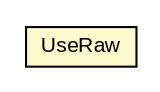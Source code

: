 #!/usr/local/bin/dot
#
# Class diagram 
# Generated by UMLGraph version R5_6-24-gf6e263 (http://www.umlgraph.org/)
#

digraph G {
	edge [fontname="arial",fontsize=10,labelfontname="arial",labelfontsize=10];
	node [fontname="arial",fontsize=10,shape=plaintext];
	nodesep=0.25;
	ranksep=0.5;
	// org.oasis_open.docs.wsn.b_2.UseRaw
	c1280943 [label=<<table title="org.oasis_open.docs.wsn.b_2.UseRaw" border="0" cellborder="1" cellspacing="0" cellpadding="2" port="p" bgcolor="lemonChiffon" href="./UseRaw.html">
		<tr><td><table border="0" cellspacing="0" cellpadding="1">
<tr><td align="center" balign="center"> UseRaw </td></tr>
		</table></td></tr>
		</table>>, URL="./UseRaw.html", fontname="arial", fontcolor="black", fontsize=10.0];
}

